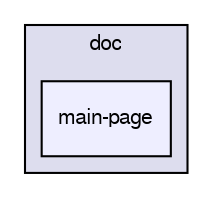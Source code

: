 digraph "main-page" {
  compound=true
  node [ fontsize="10", fontname="FreeSans"];
  edge [ labelfontsize="10", labelfontname="FreeSans"];
  subgraph clusterdir_e68e8157741866f444e17edd764ebbae {
    graph [ bgcolor="#ddddee", pencolor="black", label="doc" fontname="FreeSans", fontsize="10", URL="dir_e68e8157741866f444e17edd764ebbae.html"]
  dir_290a02e79f079f83c1bec610e07b9aa6 [shape=box, label="main-page", style="filled", fillcolor="#eeeeff", pencolor="black", URL="dir_290a02e79f079f83c1bec610e07b9aa6.html"];
  }
}
